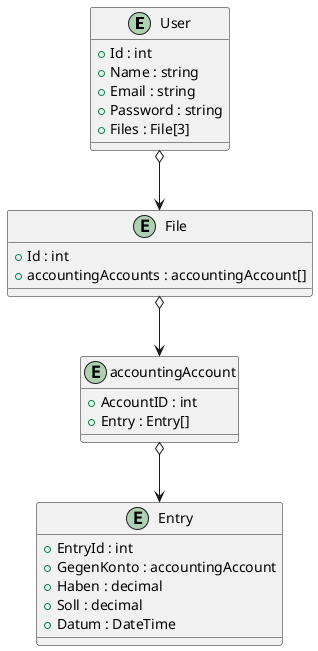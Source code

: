 @startuml "Model"

entity User {

    + Id : int
    + Name : string
    + Email : string
    + Password : string
    + Files : File[3]
}

entity File {
    + Id : int
    + accountingAccounts : accountingAccount[]
}

entity accountingAccount {
        + AccountID : int
        + Entry : Entry[]
}

entity Entry {
    + EntryId : int
    + GegenKonto : accountingAccount
    + Haben : decimal
    + Soll : decimal
    + Datum : DateTime
}

User o--> File 

File o--> accountingAccount 

accountingAccount o--> Entry 

@enduml